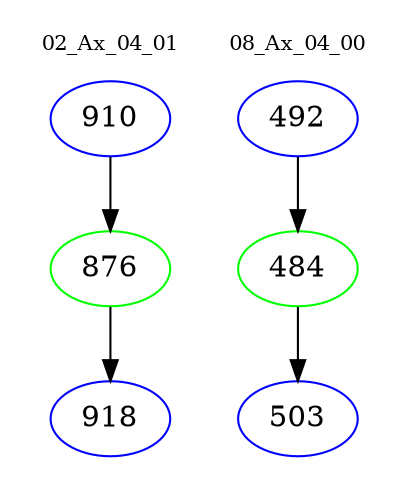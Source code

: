 digraph{
subgraph cluster_0 {
color = white
label = "02_Ax_04_01";
fontsize=10;
T0_910 [label="910", color="blue"]
T0_910 -> T0_876 [color="black"]
T0_876 [label="876", color="green"]
T0_876 -> T0_918 [color="black"]
T0_918 [label="918", color="blue"]
}
subgraph cluster_1 {
color = white
label = "08_Ax_04_00";
fontsize=10;
T1_492 [label="492", color="blue"]
T1_492 -> T1_484 [color="black"]
T1_484 [label="484", color="green"]
T1_484 -> T1_503 [color="black"]
T1_503 [label="503", color="blue"]
}
}
